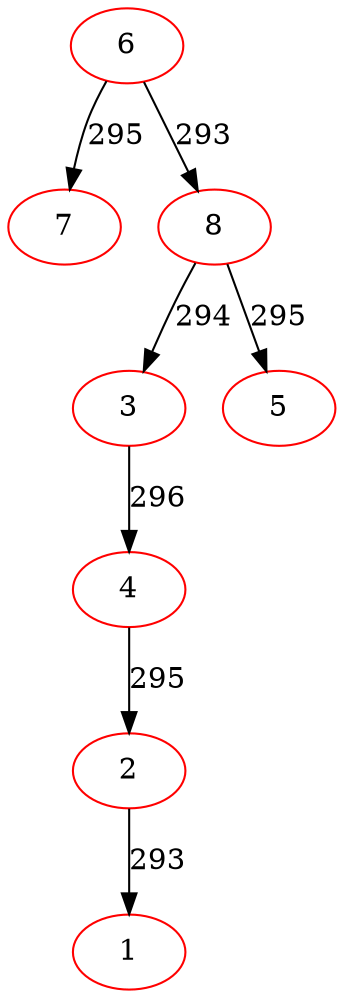 digraph {
6[color=red]
7[color=red]
6->7[label=295]
8[color=red]
3[color=red]
4[color=red]
2[color=red]
1[color=red]
2->1[label=293]
4->2[label=295]
3->4[label=296]
8->3[label=294]
5[color=red]
8->5[label=295]
6->8[label=293]
}